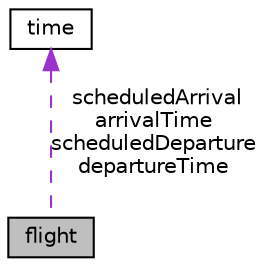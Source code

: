 digraph "flight"
{
 // LATEX_PDF_SIZE
  edge [fontname="Helvetica",fontsize="10",labelfontname="Helvetica",labelfontsize="10"];
  node [fontname="Helvetica",fontsize="10",shape=record];
  Node1 [label="flight",height=0.2,width=0.4,color="black", fillcolor="grey75", style="filled", fontcolor="black",tooltip=" "];
  Node2 -> Node1 [dir="back",color="darkorchid3",fontsize="10",style="dashed",label=" scheduledArrival\narrivalTime\nscheduledDeparture\ndepartureTime" ,fontname="Helvetica"];
  Node2 [label="time",height=0.2,width=0.4,color="black", fillcolor="white", style="filled",URL="$structtime.html",tooltip=" "];
}

